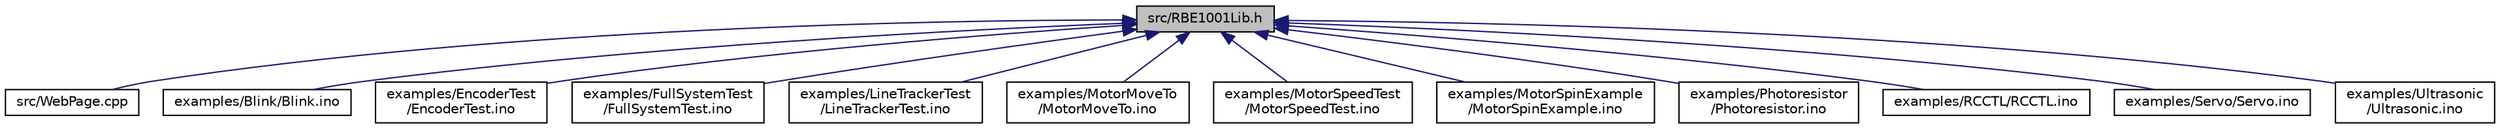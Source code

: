 digraph "src/RBE1001Lib.h"
{
 // LATEX_PDF_SIZE
  edge [fontname="Helvetica",fontsize="10",labelfontname="Helvetica",labelfontsize="10"];
  node [fontname="Helvetica",fontsize="10",shape=record];
  Node1 [label="src/RBE1001Lib.h",height=0.2,width=0.4,color="black", fillcolor="grey75", style="filled", fontcolor="black",tooltip=" "];
  Node1 -> Node2 [dir="back",color="midnightblue",fontsize="10",style="solid",fontname="Helvetica"];
  Node2 [label="src/WebPage.cpp",height=0.2,width=0.4,color="black", fillcolor="white", style="filled",URL="$WebPage_8cpp.html",tooltip=" "];
  Node1 -> Node3 [dir="back",color="midnightblue",fontsize="10",style="solid",fontname="Helvetica"];
  Node3 [label="examples/Blink/Blink.ino",height=0.2,width=0.4,color="black", fillcolor="white", style="filled",URL="$Blink_8ino.html",tooltip=" "];
  Node1 -> Node4 [dir="back",color="midnightblue",fontsize="10",style="solid",fontname="Helvetica"];
  Node4 [label="examples/EncoderTest\l/EncoderTest.ino",height=0.2,width=0.4,color="black", fillcolor="white", style="filled",URL="$EncoderTest_8ino.html",tooltip=" "];
  Node1 -> Node5 [dir="back",color="midnightblue",fontsize="10",style="solid",fontname="Helvetica"];
  Node5 [label="examples/FullSystemTest\l/FullSystemTest.ino",height=0.2,width=0.4,color="black", fillcolor="white", style="filled",URL="$FullSystemTest_8ino.html",tooltip=" "];
  Node1 -> Node6 [dir="back",color="midnightblue",fontsize="10",style="solid",fontname="Helvetica"];
  Node6 [label="examples/LineTrackerTest\l/LineTrackerTest.ino",height=0.2,width=0.4,color="black", fillcolor="white", style="filled",URL="$LineTrackerTest_8ino.html",tooltip=" "];
  Node1 -> Node7 [dir="back",color="midnightblue",fontsize="10",style="solid",fontname="Helvetica"];
  Node7 [label="examples/MotorMoveTo\l/MotorMoveTo.ino",height=0.2,width=0.4,color="black", fillcolor="white", style="filled",URL="$MotorMoveTo_8ino.html",tooltip=" "];
  Node1 -> Node8 [dir="back",color="midnightblue",fontsize="10",style="solid",fontname="Helvetica"];
  Node8 [label="examples/MotorSpeedTest\l/MotorSpeedTest.ino",height=0.2,width=0.4,color="black", fillcolor="white", style="filled",URL="$MotorSpeedTest_8ino.html",tooltip=" "];
  Node1 -> Node9 [dir="back",color="midnightblue",fontsize="10",style="solid",fontname="Helvetica"];
  Node9 [label="examples/MotorSpinExample\l/MotorSpinExample.ino",height=0.2,width=0.4,color="black", fillcolor="white", style="filled",URL="$MotorSpinExample_8ino.html",tooltip=" "];
  Node1 -> Node10 [dir="back",color="midnightblue",fontsize="10",style="solid",fontname="Helvetica"];
  Node10 [label="examples/Photoresistor\l/Photoresistor.ino",height=0.2,width=0.4,color="black", fillcolor="white", style="filled",URL="$Photoresistor_8ino.html",tooltip=" "];
  Node1 -> Node11 [dir="back",color="midnightblue",fontsize="10",style="solid",fontname="Helvetica"];
  Node11 [label="examples/RCCTL/RCCTL.ino",height=0.2,width=0.4,color="black", fillcolor="white", style="filled",URL="$RCCTL_8ino.html",tooltip=" "];
  Node1 -> Node12 [dir="back",color="midnightblue",fontsize="10",style="solid",fontname="Helvetica"];
  Node12 [label="examples/Servo/Servo.ino",height=0.2,width=0.4,color="black", fillcolor="white", style="filled",URL="$Servo_8ino.html",tooltip=" "];
  Node1 -> Node13 [dir="back",color="midnightblue",fontsize="10",style="solid",fontname="Helvetica"];
  Node13 [label="examples/Ultrasonic\l/Ultrasonic.ino",height=0.2,width=0.4,color="black", fillcolor="white", style="filled",URL="$Ultrasonic_8ino.html",tooltip=" "];
}
